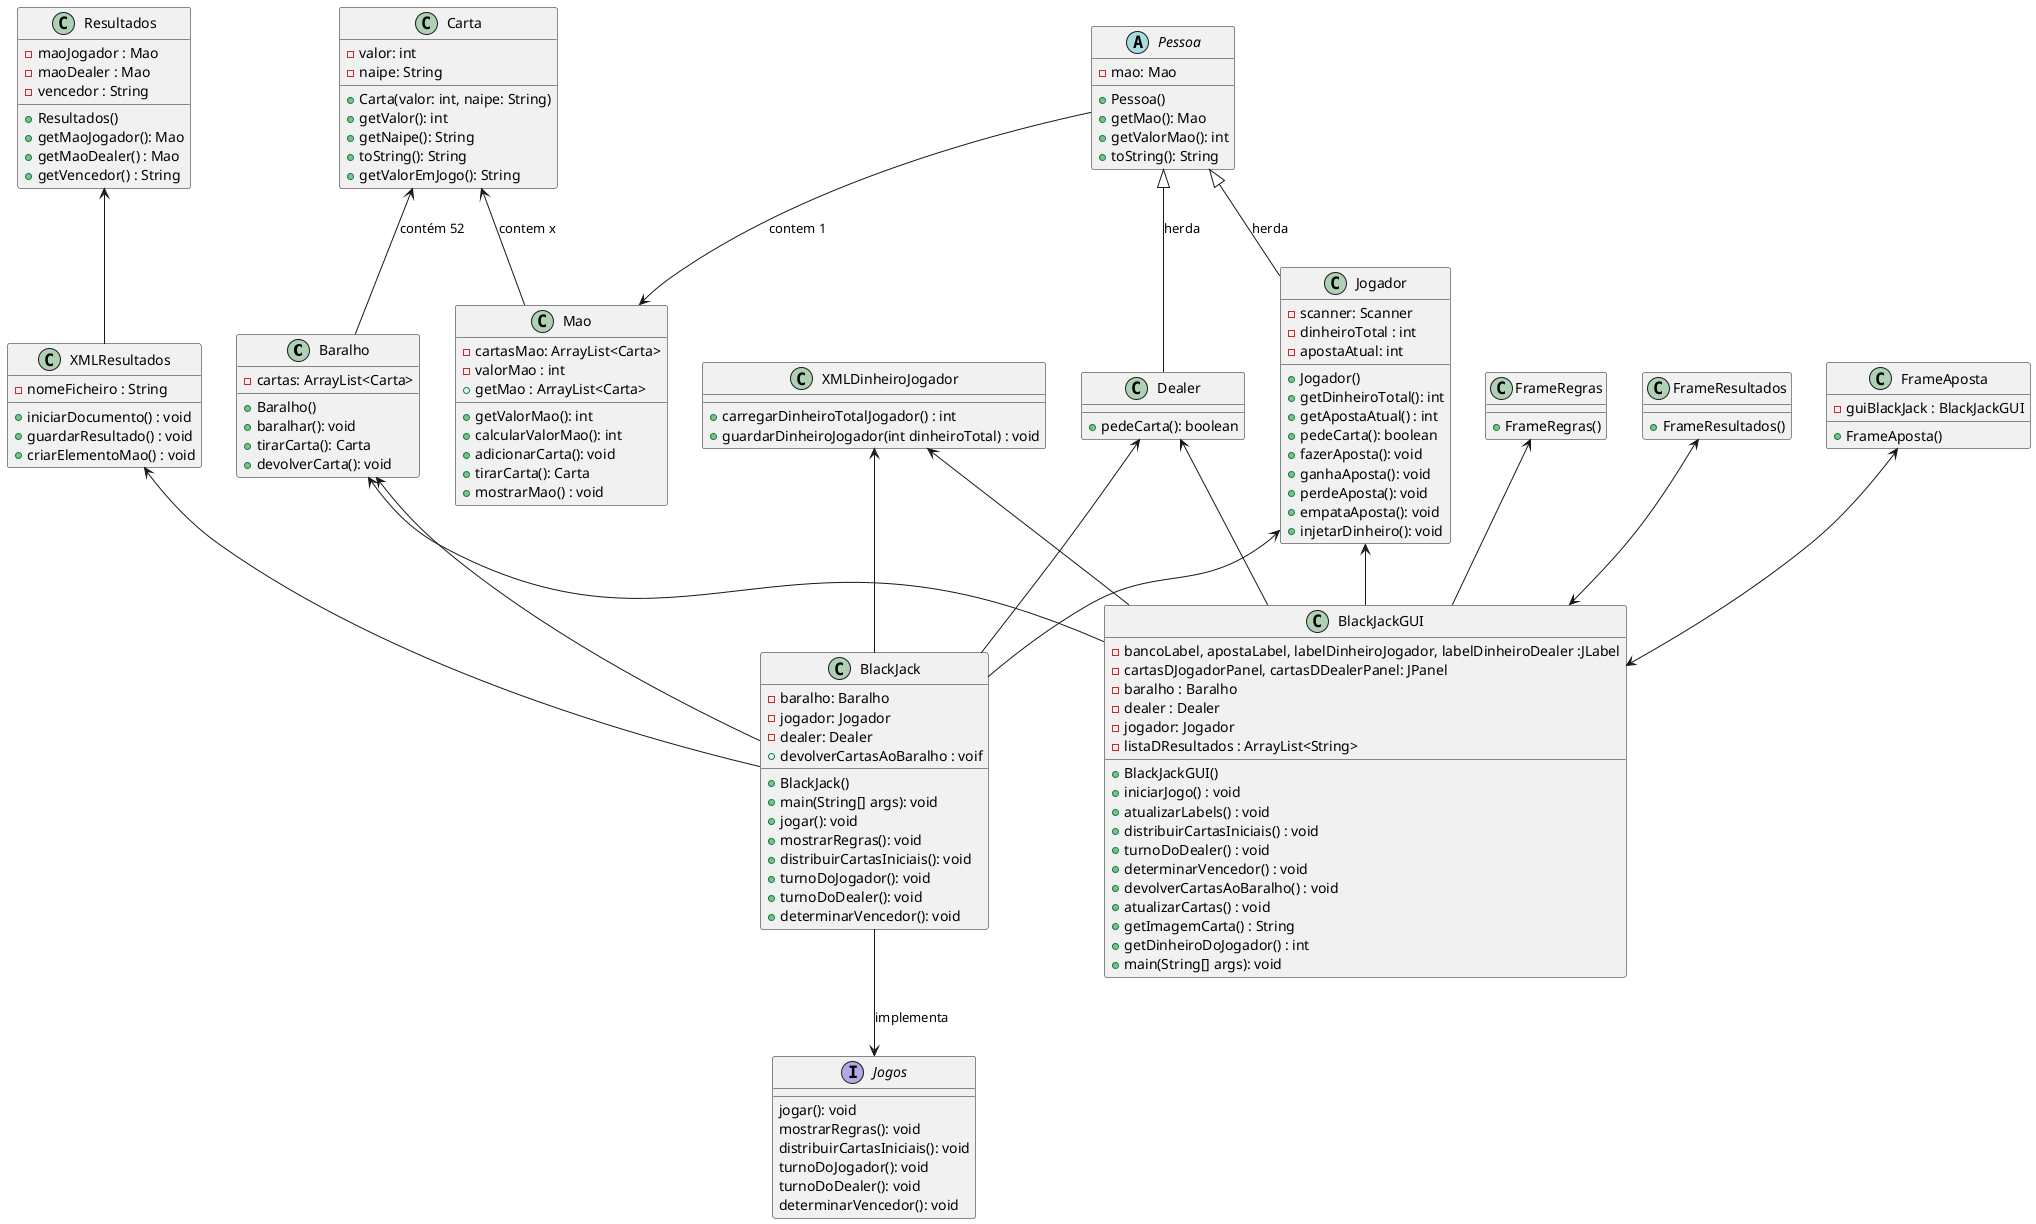 @startuml
'https://plantuml.com/sequence-diagram

class Baralho {
    - cartas: ArrayList<Carta>
    + Baralho()
    + baralhar(): void
    + tirarCarta(): Carta
    + devolverCarta(): void
}

class Carta {
    - valor: int
    - naipe: String
    + Carta(valor: int, naipe: String)
    + getValor(): int
    + getNaipe(): String
    + toString(): String
    + getValorEmJogo(): String
}

class Mao {
    - cartasMao: ArrayList<Carta>
    - valorMao : int
    + getValorMao(): int
    + calcularValorMao(): int
    + adicionarCarta(): void
    + tirarCarta(): Carta
    + getMao : ArrayList<Carta>
    + mostrarMao() : void
}

abstract class Pessoa {
    - mao: Mao
    + Pessoa()
    + getMao(): Mao
    + getValorMao(): int
    + toString(): String
}

class Jogador {
- scanner: Scanner
- dinheiroTotal : int
- apostaAtual: int
+ Jogador()
+ getDinheiroTotal(): int
+ getApostaAtual() : int
+ pedeCarta(): boolean
+ fazerAposta(): void
+ ganhaAposta(): void
+ perdeAposta(): void
+ empataAposta(): void
+ injetarDinheiro(): void

}

class Dealer {
+ pedeCarta(): boolean
}

interface Jogos{
jogar(): void
mostrarRegras(): void
distribuirCartasIniciais(): void
turnoDoJogador(): void
turnoDoDealer(): void
determinarVencedor(): void
}

class XMLDinheiroJogador{
+carregarDinheiroTotalJogador() : int
+guardarDinheiroJogador(int dinheiroTotal) : void
}

class XMLResultados{
- nomeFicheiro : String
+iniciarDocumento() : void
+guardarResultado() : void
+criarElementoMao() : void
}

class BlackJack {
    - baralho: Baralho
    - jogador: Jogador
    - dealer: Dealer
    + BlackJack()
    + main(String[] args): void
    + jogar(): void
    + mostrarRegras(): void
    + distribuirCartasIniciais(): void
    + turnoDoJogador(): void
    + turnoDoDealer(): void
    + determinarVencedor(): void
    +devolverCartasAoBaralho : voif
}

class BlackJackGUI {
- bancoLabel, apostaLabel, labelDinheiroJogador, labelDinheiroDealer :JLabel
- cartasDJogadorPanel, cartasDDealerPanel: JPanel
-baralho : Baralho
-dealer : Dealer
-jogador: Jogador
-listaDResultados : ArrayList<String>
+ BlackJackGUI()
+ iniciarJogo() : void
+ atualizarLabels() : void
+distribuirCartasIniciais() : void
+ turnoDoDealer() : void
+ determinarVencedor() : void
+ devolverCartasAoBaralho() : void
+ atualizarCartas() : void
+ getImagemCarta() : String
+ getDinheiroDoJogador() : int
+ main(String[] args): void

}
class Resultados {
-maoJogador : Mao
-maoDealer : Mao
-vencedor : String
+ Resultados()
+getMaoJogador(): Mao
+getMaoDealer() : Mao
+getVencedor() : String
}

class FrameAposta {
- guiBlackJack : BlackJackGUI
+ FrameAposta()
}

class FrameRegras {
+FrameRegras()
}
class FrameResultados{
+FrameResultados()
}



Carta <-- Baralho : contém 52
Carta <-- Mao : contem x
Pessoa <|-- Dealer : herda
Pessoa <|-- Jogador : herda
Jogador <-- BlackJack
Dealer <-- BlackJack
Baralho <-- BlackJack
Jogador <-- BlackJackGUI
Dealer <-- BlackJackGUI
Baralho <-- BlackJackGUI
XMLDinheiroJogador <-- BlackJack
XMLResultados <-- BlackJack
XMLDinheiroJogador <-- BlackJackGUI
Pessoa --> Mao : contem 1
BlackJack --> Jogos : implementa
FrameAposta <--> BlackJackGUI
FrameRegras <-- BlackJackGUI
FrameResultados <--> BlackJackGUI
Resultados <-- XMLResultados


@enduml